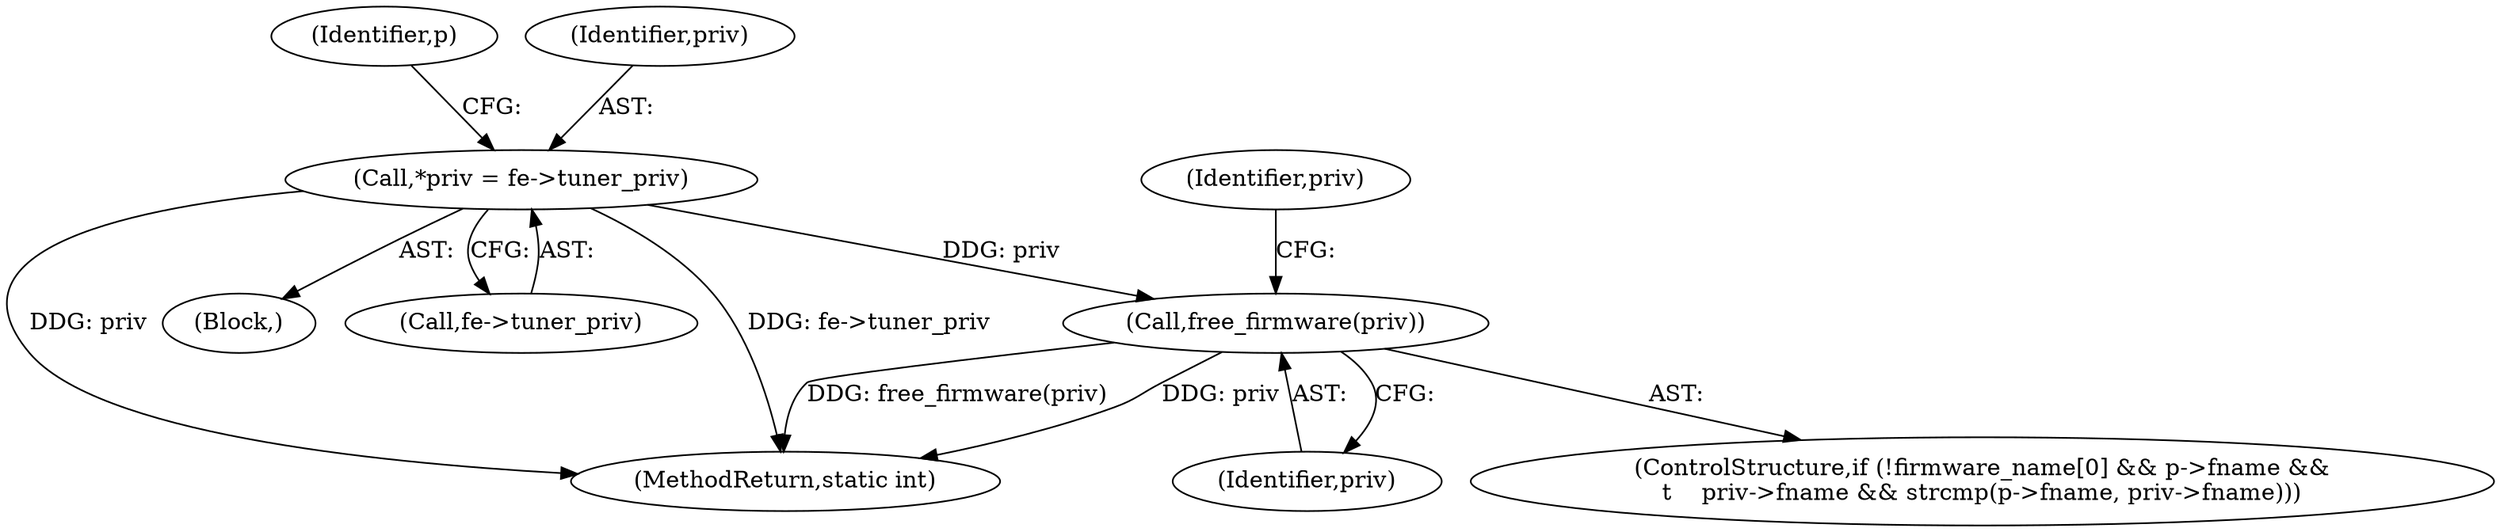 digraph "0_linux_8dfbcc4351a0b6d2f2d77f367552f48ffefafe18@pointer" {
"1000107" [label="(Call,*priv = fe->tuner_priv)"];
"1000199" [label="(Call,free_firmware(priv))"];
"1000205" [label="(Identifier,priv)"];
"1000109" [label="(Call,fe->tuner_priv)"];
"1000107" [label="(Call,*priv = fe->tuner_priv)"];
"1000114" [label="(Identifier,p)"];
"1000105" [label="(Block,)"];
"1000291" [label="(MethodReturn,static int)"];
"1000199" [label="(Call,free_firmware(priv))"];
"1000200" [label="(Identifier,priv)"];
"1000108" [label="(Identifier,priv)"];
"1000178" [label="(ControlStructure,if (!firmware_name[0] && p->fname &&\n\t    priv->fname && strcmp(p->fname, priv->fname)))"];
"1000107" -> "1000105"  [label="AST: "];
"1000107" -> "1000109"  [label="CFG: "];
"1000108" -> "1000107"  [label="AST: "];
"1000109" -> "1000107"  [label="AST: "];
"1000114" -> "1000107"  [label="CFG: "];
"1000107" -> "1000291"  [label="DDG: priv"];
"1000107" -> "1000291"  [label="DDG: fe->tuner_priv"];
"1000107" -> "1000199"  [label="DDG: priv"];
"1000199" -> "1000178"  [label="AST: "];
"1000199" -> "1000200"  [label="CFG: "];
"1000200" -> "1000199"  [label="AST: "];
"1000205" -> "1000199"  [label="CFG: "];
"1000199" -> "1000291"  [label="DDG: priv"];
"1000199" -> "1000291"  [label="DDG: free_firmware(priv)"];
}
